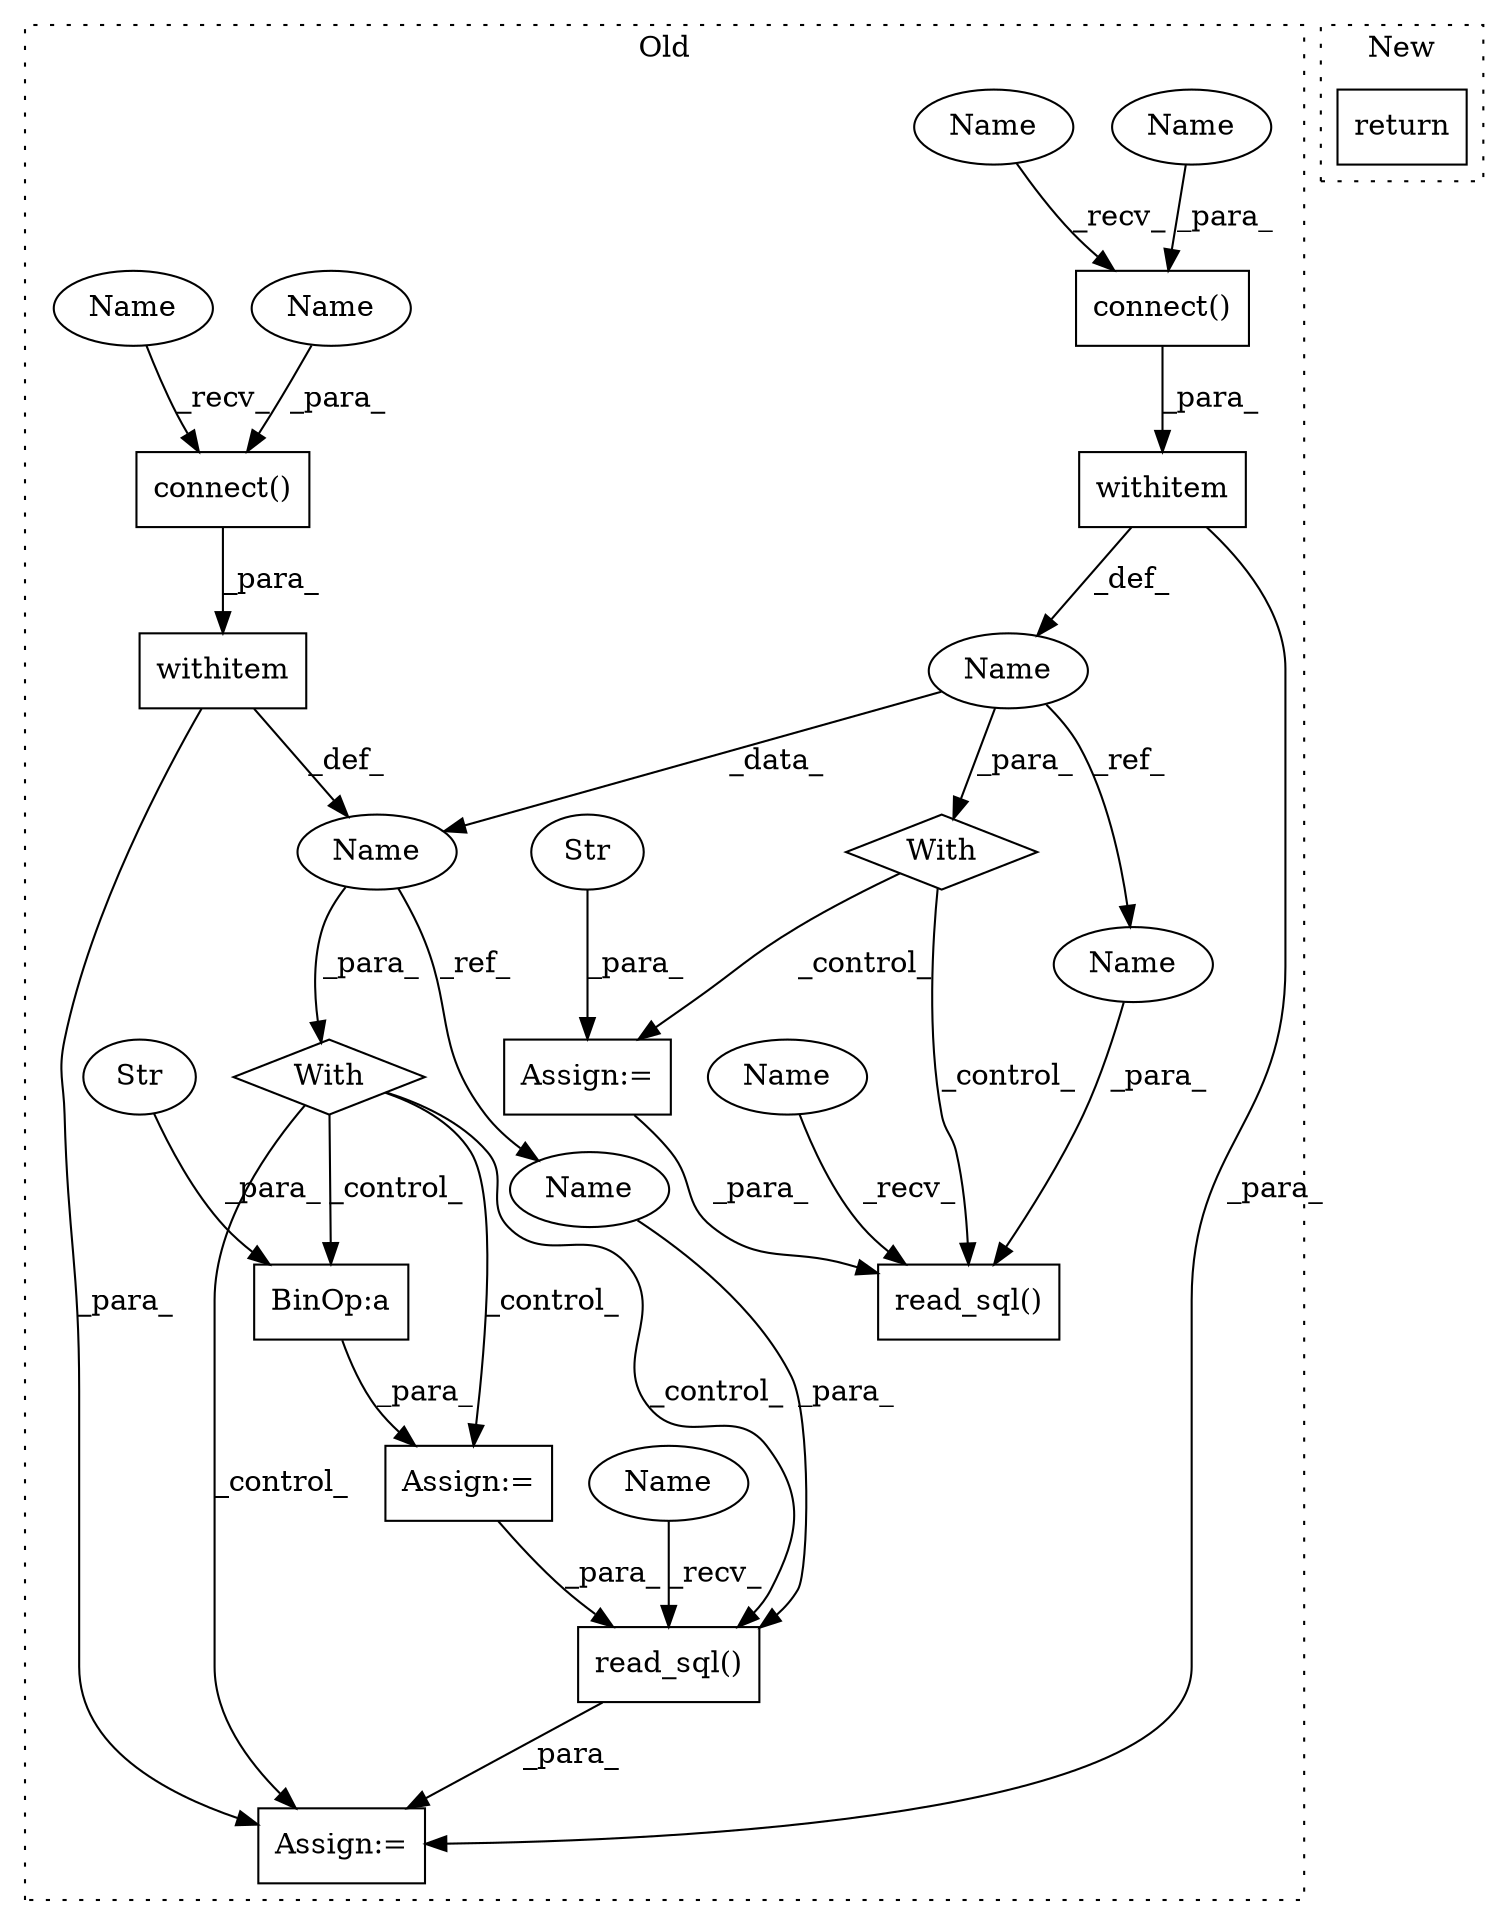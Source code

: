 digraph G {
subgraph cluster0 {
1 [label="read_sql()" a="75" s="7622,7653" l="12,1" shape="box"];
3 [label="BinOp:a" a="82" s="7588" l="1" shape="box"];
4 [label="Str" a="66" s="7562" l="26" shape="ellipse"];
5 [label="With" a="39" s="7499,7511" l="5,33" shape="diamond"];
6 [label="read_sql()" a="75" s="7453,7480" l="12,1" shape="box"];
7 [label="Name" a="87" s="7364" l="3" shape="ellipse"];
8 [label="Assign:=" a="68" s="7392" l="3" shape="box"];
9 [label="Str" a="66" s="7395" l="29" shape="ellipse"];
10 [label="With" a="39" s="7336,7348" l="5,33" shape="diamond"];
11 [label="connect()" a="75" s="7341,7359" l="16,1" shape="box"];
12 [label="connect()" a="75" s="7504,7522" l="16,1" shape="box"];
13 [label="withitem" a="49" s="7504" l="7" shape="box"];
14 [label="withitem" a="49" s="7341" l="7" shape="box"];
15 [label="Name" a="87" s="7527" l="3" shape="ellipse"];
16 [label="Assign:=" a="68" s="7619" l="3" shape="box"];
17 [label="Assign:=" a="68" s="7559" l="3" shape="box"];
18 [label="Name" a="87" s="7357" l="2" shape="ellipse"];
19 [label="Name" a="87" s="7520" l="2" shape="ellipse"];
20 [label="Name" a="87" s="7650" l="3" shape="ellipse"];
21 [label="Name" a="87" s="7341" l="7" shape="ellipse"];
22 [label="Name" a="87" s="7504" l="7" shape="ellipse"];
23 [label="Name" a="87" s="7477" l="3" shape="ellipse"];
24 [label="Name" a="87" s="7453" l="2" shape="ellipse"];
25 [label="Name" a="87" s="7622" l="2" shape="ellipse"];
label = "Old";
style="dotted";
}
subgraph cluster1 {
2 [label="return" a="93" s="8177" l="7" shape="box"];
label = "New";
style="dotted";
}
1 -> 16 [label="_para_"];
3 -> 17 [label="_para_"];
4 -> 3 [label="_para_"];
5 -> 17 [label="_control_"];
5 -> 16 [label="_control_"];
5 -> 1 [label="_control_"];
5 -> 3 [label="_control_"];
7 -> 23 [label="_ref_"];
7 -> 10 [label="_para_"];
7 -> 15 [label="_data_"];
8 -> 6 [label="_para_"];
9 -> 8 [label="_para_"];
10 -> 6 [label="_control_"];
10 -> 8 [label="_control_"];
11 -> 14 [label="_para_"];
12 -> 13 [label="_para_"];
13 -> 16 [label="_para_"];
13 -> 15 [label="_def_"];
14 -> 16 [label="_para_"];
14 -> 7 [label="_def_"];
15 -> 20 [label="_ref_"];
15 -> 5 [label="_para_"];
17 -> 1 [label="_para_"];
18 -> 11 [label="_para_"];
19 -> 12 [label="_para_"];
20 -> 1 [label="_para_"];
21 -> 11 [label="_recv_"];
22 -> 12 [label="_recv_"];
23 -> 6 [label="_para_"];
24 -> 6 [label="_recv_"];
25 -> 1 [label="_recv_"];
}